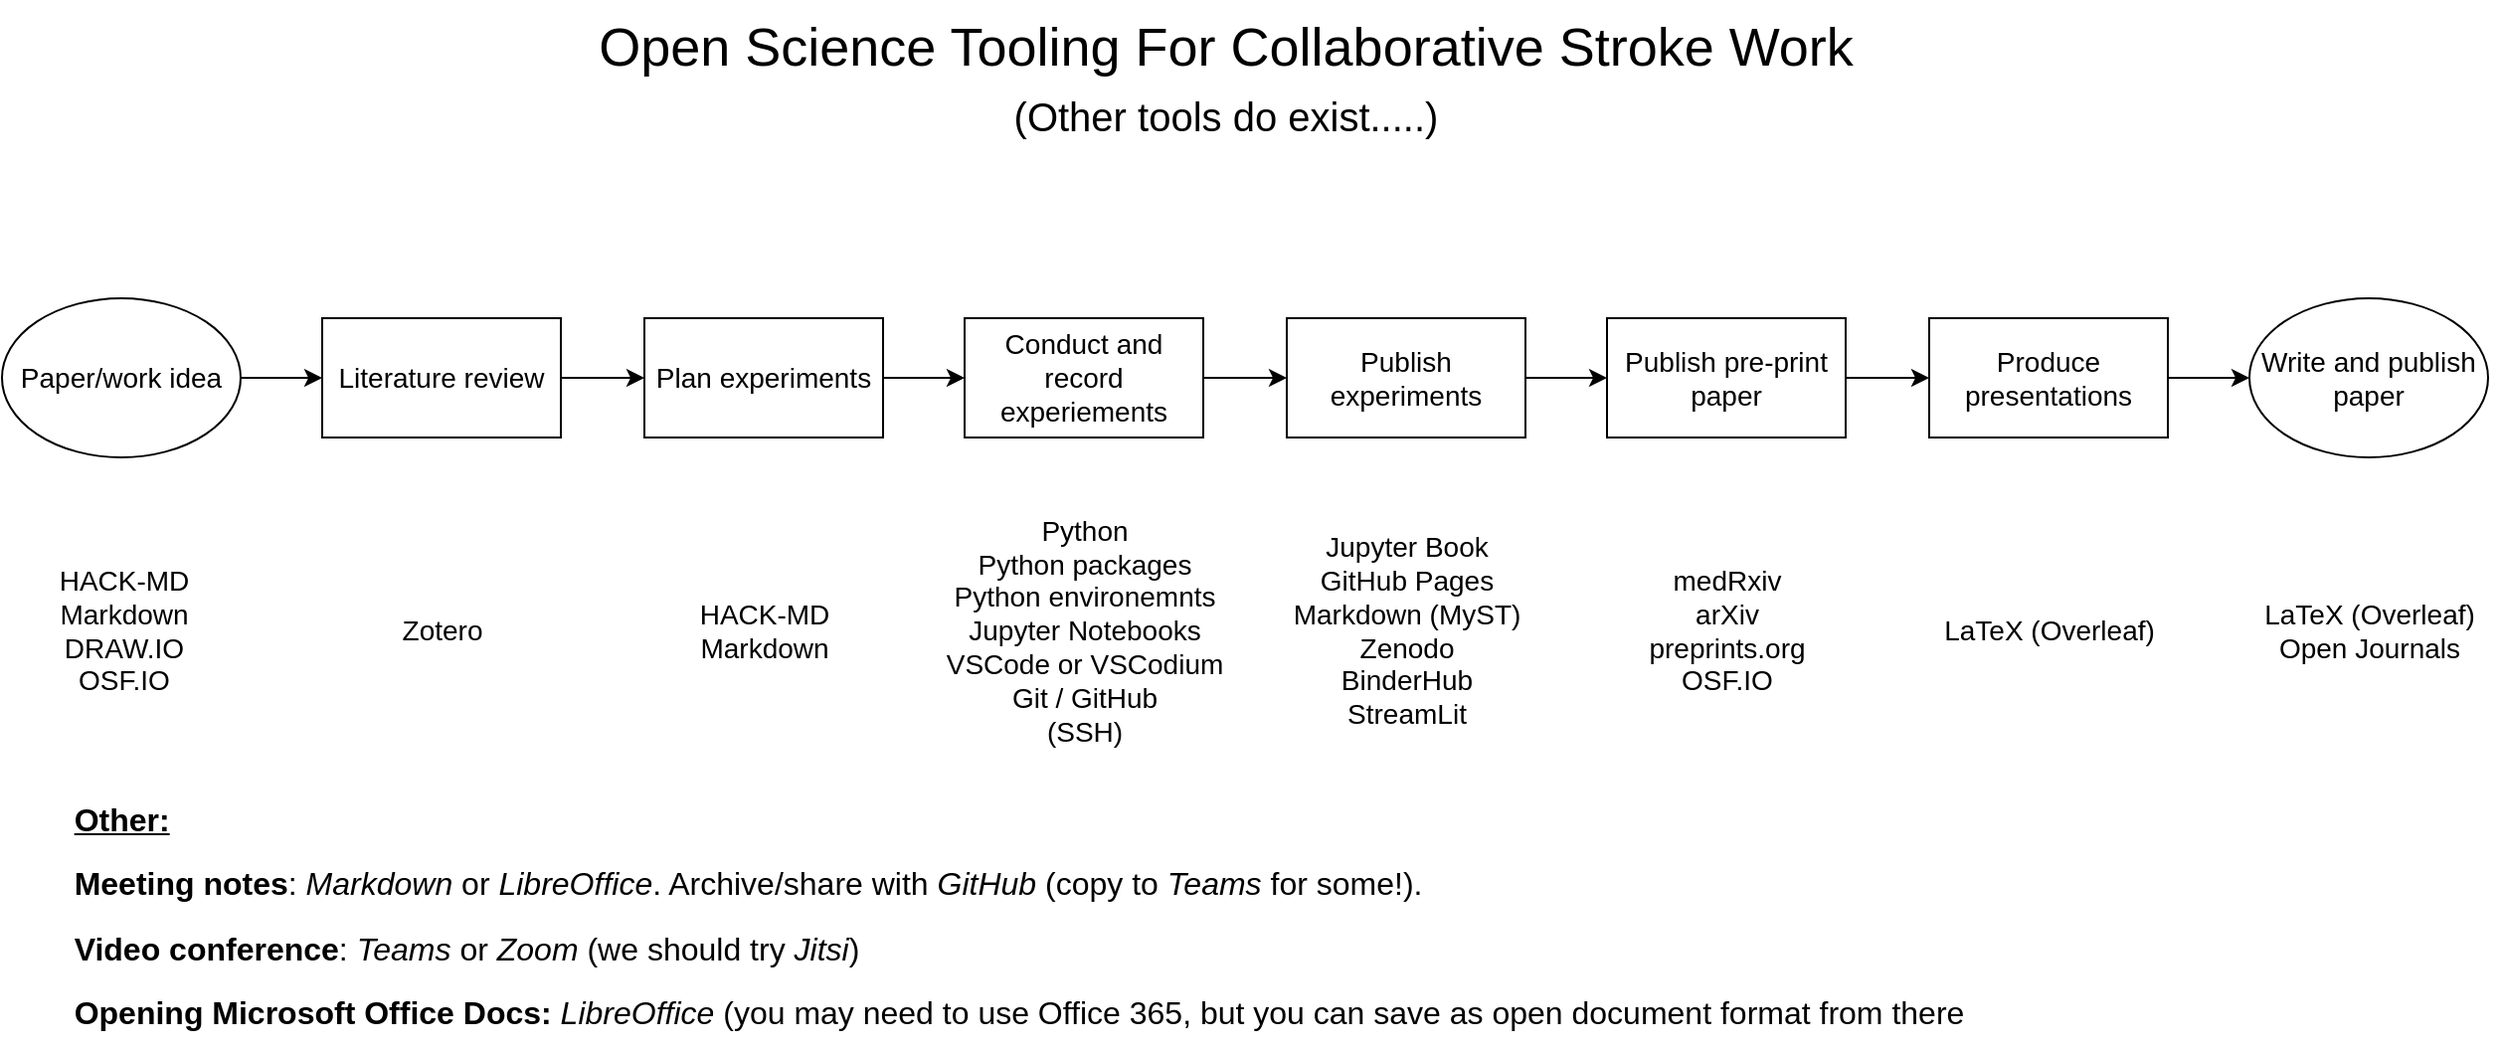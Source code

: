 <mxfile version="20.3.0" type="device" pages="2"><diagram id="dKUSh57VOA2sfUO2Z7Is" name="Page-1"><mxGraphModel dx="1414" dy="925" grid="1" gridSize="10" guides="1" tooltips="1" connect="1" arrows="1" fold="1" page="1" pageScale="1" pageWidth="1169" pageHeight="827" math="0" shadow="0"><root><mxCell id="0"/><mxCell id="1" parent="0"/><mxCell id="UFv1Zv1Rs2Mn2wNrNN4A-9" value="" style="edgeStyle=orthogonalEdgeStyle;rounded=0;orthogonalLoop=1;jettySize=auto;html=1;fontSize=14;" parent="1" source="UFv1Zv1Rs2Mn2wNrNN4A-1" target="UFv1Zv1Rs2Mn2wNrNN4A-2" edge="1"><mxGeometry relative="1" as="geometry"/></mxCell><mxCell id="UFv1Zv1Rs2Mn2wNrNN4A-1" value="Paper/work idea" style="ellipse;whiteSpace=wrap;html=1;fontSize=14;" parent="1" vertex="1"><mxGeometry x="40" y="190" width="120" height="80" as="geometry"/></mxCell><mxCell id="UFv1Zv1Rs2Mn2wNrNN4A-10" value="" style="edgeStyle=orthogonalEdgeStyle;rounded=0;orthogonalLoop=1;jettySize=auto;html=1;fontSize=14;" parent="1" source="UFv1Zv1Rs2Mn2wNrNN4A-2" target="UFv1Zv1Rs2Mn2wNrNN4A-3" edge="1"><mxGeometry relative="1" as="geometry"/></mxCell><mxCell id="UFv1Zv1Rs2Mn2wNrNN4A-2" value="Literature review" style="rounded=0;whiteSpace=wrap;html=1;fontSize=14;" parent="1" vertex="1"><mxGeometry x="201" y="200" width="120" height="60" as="geometry"/></mxCell><mxCell id="UFv1Zv1Rs2Mn2wNrNN4A-11" value="" style="edgeStyle=orthogonalEdgeStyle;rounded=0;orthogonalLoop=1;jettySize=auto;html=1;fontSize=14;" parent="1" source="UFv1Zv1Rs2Mn2wNrNN4A-3" target="UFv1Zv1Rs2Mn2wNrNN4A-4" edge="1"><mxGeometry relative="1" as="geometry"/></mxCell><mxCell id="UFv1Zv1Rs2Mn2wNrNN4A-3" value="Plan experiments" style="rounded=0;whiteSpace=wrap;html=1;fontSize=14;" parent="1" vertex="1"><mxGeometry x="363" y="200" width="120" height="60" as="geometry"/></mxCell><mxCell id="UFv1Zv1Rs2Mn2wNrNN4A-12" value="" style="edgeStyle=orthogonalEdgeStyle;rounded=0;orthogonalLoop=1;jettySize=auto;html=1;fontSize=14;" parent="1" source="UFv1Zv1Rs2Mn2wNrNN4A-4" target="UFv1Zv1Rs2Mn2wNrNN4A-5" edge="1"><mxGeometry relative="1" as="geometry"/></mxCell><mxCell id="UFv1Zv1Rs2Mn2wNrNN4A-4" value="Conduct and record experiements" style="rounded=0;whiteSpace=wrap;html=1;fontSize=14;" parent="1" vertex="1"><mxGeometry x="524" y="200" width="120" height="60" as="geometry"/></mxCell><mxCell id="UFv1Zv1Rs2Mn2wNrNN4A-13" value="" style="edgeStyle=orthogonalEdgeStyle;rounded=0;orthogonalLoop=1;jettySize=auto;html=1;fontSize=14;" parent="1" source="UFv1Zv1Rs2Mn2wNrNN4A-5" target="UFv1Zv1Rs2Mn2wNrNN4A-6" edge="1"><mxGeometry relative="1" as="geometry"/></mxCell><mxCell id="UFv1Zv1Rs2Mn2wNrNN4A-5" value="Publish experiments" style="rounded=0;whiteSpace=wrap;html=1;fontSize=14;" parent="1" vertex="1"><mxGeometry x="686" y="200" width="120" height="60" as="geometry"/></mxCell><mxCell id="UFv1Zv1Rs2Mn2wNrNN4A-14" value="" style="edgeStyle=orthogonalEdgeStyle;rounded=0;orthogonalLoop=1;jettySize=auto;html=1;fontSize=14;" parent="1" source="UFv1Zv1Rs2Mn2wNrNN4A-6" target="UFv1Zv1Rs2Mn2wNrNN4A-7" edge="1"><mxGeometry relative="1" as="geometry"/></mxCell><mxCell id="UFv1Zv1Rs2Mn2wNrNN4A-6" value="Publish pre-print paper" style="rounded=0;whiteSpace=wrap;html=1;fontSize=14;" parent="1" vertex="1"><mxGeometry x="847" y="200" width="120" height="60" as="geometry"/></mxCell><mxCell id="UFv1Zv1Rs2Mn2wNrNN4A-15" value="" style="edgeStyle=orthogonalEdgeStyle;rounded=0;orthogonalLoop=1;jettySize=auto;html=1;fontSize=14;" parent="1" source="UFv1Zv1Rs2Mn2wNrNN4A-7" target="UFv1Zv1Rs2Mn2wNrNN4A-8" edge="1"><mxGeometry relative="1" as="geometry"/></mxCell><mxCell id="UFv1Zv1Rs2Mn2wNrNN4A-7" value="Produce presentations" style="rounded=0;whiteSpace=wrap;html=1;fontSize=14;" parent="1" vertex="1"><mxGeometry x="1009" y="200" width="120" height="60" as="geometry"/></mxCell><mxCell id="UFv1Zv1Rs2Mn2wNrNN4A-8" value="Write and publish paper" style="ellipse;whiteSpace=wrap;html=1;fontSize=14;" parent="1" vertex="1"><mxGeometry x="1170" y="190" width="120" height="80" as="geometry"/></mxCell><mxCell id="UFv1Zv1Rs2Mn2wNrNN4A-19" value="HACK-MD&lt;br&gt;Markdown&lt;br&gt;DRAW.IO&lt;br&gt;OSF.IO" style="text;html=1;resizable=0;autosize=1;align=center;verticalAlign=middle;points=[];fillColor=none;strokeColor=none;rounded=0;fontSize=14;" parent="1" vertex="1"><mxGeometry x="56" y="317" width="90" height="80" as="geometry"/></mxCell><mxCell id="UFv1Zv1Rs2Mn2wNrNN4A-20" value="Zotero" style="text;html=1;resizable=0;autosize=1;align=center;verticalAlign=middle;points=[];fillColor=none;strokeColor=none;rounded=0;fontSize=14;" parent="1" vertex="1"><mxGeometry x="231" y="342" width="60" height="30" as="geometry"/></mxCell><mxCell id="UFv1Zv1Rs2Mn2wNrNN4A-21" value="HACK-MD&lt;br&gt;Markdown" style="text;html=1;resizable=0;autosize=1;align=center;verticalAlign=middle;points=[];fillColor=none;strokeColor=none;rounded=0;fontSize=14;" parent="1" vertex="1"><mxGeometry x="378" y="332" width="90" height="50" as="geometry"/></mxCell><mxCell id="UFv1Zv1Rs2Mn2wNrNN4A-22" value="&amp;nbsp;" style="text;html=1;resizable=0;autosize=1;align=center;verticalAlign=middle;points=[];fillColor=none;strokeColor=none;rounded=0;fontSize=14;" parent="1" vertex="1"><mxGeometry x="775" y="462" width="30" height="30" as="geometry"/></mxCell><mxCell id="owohtOv76mZfJs-W6ZNu-1" value="Python&lt;br&gt;Python packages&lt;br&gt;Python environemnts&lt;br&gt;Jupyter Notebooks&lt;br&gt;VSCode or VSCodium&lt;br&gt;Git / GitHub&lt;br&gt;(SSH)" style="text;html=1;resizable=0;autosize=1;align=center;verticalAlign=middle;points=[];fillColor=none;strokeColor=none;rounded=0;fontSize=14;" parent="1" vertex="1"><mxGeometry x="504" y="292" width="160" height="130" as="geometry"/></mxCell><mxCell id="owohtOv76mZfJs-W6ZNu-2" value="Jupyter Book&lt;br&gt;GitHub Pages&lt;br&gt;Markdown (MyST)&lt;br&gt;Zenodo&lt;br&gt;BinderHub&lt;br&gt;StreamLit" style="text;html=1;resizable=0;autosize=1;align=center;verticalAlign=middle;points=[];fillColor=none;strokeColor=none;rounded=0;fontSize=14;" parent="1" vertex="1"><mxGeometry x="676" y="302" width="140" height="110" as="geometry"/></mxCell><mxCell id="owohtOv76mZfJs-W6ZNu-3" value="medRxiv&lt;br&gt;arXiv&lt;br&gt;preprints.org&lt;br&gt;OSF.IO&lt;br&gt;" style="text;html=1;resizable=0;autosize=1;align=center;verticalAlign=middle;points=[];fillColor=none;strokeColor=none;rounded=0;fontSize=14;" parent="1" vertex="1"><mxGeometry x="857" y="317" width="100" height="80" as="geometry"/></mxCell><mxCell id="owohtOv76mZfJs-W6ZNu-4" value="LaTeX (Overleaf)" style="text;html=1;resizable=0;autosize=1;align=center;verticalAlign=middle;points=[];fillColor=none;strokeColor=none;rounded=0;fontSize=14;" parent="1" vertex="1"><mxGeometry x="1004" y="342" width="130" height="30" as="geometry"/></mxCell><mxCell id="owohtOv76mZfJs-W6ZNu-5" value="LaTeX (Overleaf)&lt;br&gt;Open Journals" style="text;html=1;resizable=0;autosize=1;align=center;verticalAlign=middle;points=[];fillColor=none;strokeColor=none;rounded=0;fontSize=14;" parent="1" vertex="1"><mxGeometry x="1165" y="332" width="130" height="50" as="geometry"/></mxCell><mxCell id="owohtOv76mZfJs-W6ZNu-6" value="Open Science Tooling For Collaborative Stroke Work&lt;br style=&quot;font-size: 26px;&quot;&gt;&lt;font style=&quot;font-size: 20px;&quot;&gt;(Other tools do exist.....)&lt;/font&gt;" style="text;html=1;resizable=0;autosize=1;align=center;verticalAlign=middle;points=[];fillColor=none;strokeColor=none;rounded=0;fontSize=27;" parent="1" vertex="1"><mxGeometry x="330" y="40" width="650" height="80" as="geometry"/></mxCell><mxCell id="owohtOv76mZfJs-W6ZNu-7" value="&lt;div style=&quot;text-align: left;&quot;&gt;&lt;span style=&quot;background-color: initial;&quot;&gt;&lt;font style=&quot;font-size: 16px;&quot;&gt;&lt;b&gt;&lt;u&gt;Other:&lt;/u&gt;&lt;/b&gt;&lt;/font&gt;&lt;/span&gt;&lt;/div&gt;&lt;div style=&quot;text-align: left;&quot;&gt;&lt;span style=&quot;background-color: initial;&quot;&gt;&lt;font style=&quot;font-size: 16px;&quot;&gt;&lt;b&gt;Meeting notes&lt;/b&gt;: &lt;i&gt;Markdown&lt;/i&gt; or &lt;i&gt;LibreOffice&lt;/i&gt;. Archive/share with &lt;i&gt;GitHub&lt;/i&gt; (copy to &lt;i&gt;Teams&lt;/i&gt; for some!).&lt;/font&gt;&lt;/span&gt;&lt;/div&gt;&lt;div style=&quot;text-align: left;&quot;&gt;&lt;span style=&quot;background-color: initial;&quot;&gt;&lt;font style=&quot;font-size: 16px;&quot;&gt;&lt;b&gt;Video conference&lt;/b&gt;: &lt;i&gt;Teams&lt;/i&gt; or &lt;i&gt;Zoom&lt;/i&gt; (we should try &lt;i&gt;Jitsi&lt;/i&gt;)&lt;/font&gt;&lt;/span&gt;&lt;/div&gt;&lt;div style=&quot;text-align: left;&quot;&gt;&lt;span style=&quot;font-size: 16px;&quot;&gt;&lt;b&gt;Opening Microsoft Office Docs: &lt;/b&gt;&lt;i&gt;LibreOffice&lt;/i&gt;&amp;nbsp;(you may need to use Office 365, but you can save as open document format from there&lt;/span&gt;&lt;/div&gt;" style="text;html=1;resizable=0;autosize=1;align=center;verticalAlign=middle;points=[];fillColor=none;strokeColor=none;rounded=0;fontSize=27;" parent="1" vertex="1"><mxGeometry x="66" y="427" width="970" height="140" as="geometry"/></mxCell></root></mxGraphModel></diagram><diagram id="Cs4a_9-aFStxm0SM_tek" name="Page-2"><mxGraphModel dx="2020" dy="1321" grid="1" gridSize="10" guides="1" tooltips="1" connect="1" arrows="1" fold="1" page="1" pageScale="1" pageWidth="827" pageHeight="1169" math="0" shadow="0"><root><mxCell id="0"/><mxCell id="1" parent="0"/><mxCell id="tPyM3pNPsroeyqBB-akK-1" value="" style="edgeStyle=orthogonalEdgeStyle;rounded=0;orthogonalLoop=1;jettySize=auto;html=1;fontSize=14;" edge="1" parent="1" source="tPyM3pNPsroeyqBB-akK-2" target="tPyM3pNPsroeyqBB-akK-4"><mxGeometry relative="1" as="geometry"/></mxCell><mxCell id="tPyM3pNPsroeyqBB-akK-2" value="Paper/work idea" style="ellipse;whiteSpace=wrap;html=1;fontSize=14;" vertex="1" parent="1"><mxGeometry x="40" y="190" width="120" height="80" as="geometry"/></mxCell><mxCell id="tPyM3pNPsroeyqBB-akK-3" value="" style="edgeStyle=orthogonalEdgeStyle;rounded=0;orthogonalLoop=1;jettySize=auto;html=1;fontSize=14;" edge="1" parent="1" source="tPyM3pNPsroeyqBB-akK-4" target="tPyM3pNPsroeyqBB-akK-6"><mxGeometry relative="1" as="geometry"/></mxCell><mxCell id="tPyM3pNPsroeyqBB-akK-4" value="Literature review" style="rounded=0;whiteSpace=wrap;html=1;fontSize=14;" vertex="1" parent="1"><mxGeometry x="201" y="200" width="120" height="60" as="geometry"/></mxCell><mxCell id="tPyM3pNPsroeyqBB-akK-5" value="" style="edgeStyle=orthogonalEdgeStyle;rounded=0;orthogonalLoop=1;jettySize=auto;html=1;fontSize=14;" edge="1" parent="1" source="tPyM3pNPsroeyqBB-akK-6" target="tPyM3pNPsroeyqBB-akK-8"><mxGeometry relative="1" as="geometry"/></mxCell><mxCell id="tPyM3pNPsroeyqBB-akK-6" value="Plan experiments" style="rounded=0;whiteSpace=wrap;html=1;fontSize=14;" vertex="1" parent="1"><mxGeometry x="363" y="200" width="120" height="60" as="geometry"/></mxCell><mxCell id="tPyM3pNPsroeyqBB-akK-26" style="edgeStyle=orthogonalEdgeStyle;rounded=0;orthogonalLoop=1;jettySize=auto;html=1;exitX=1;exitY=0.5;exitDx=0;exitDy=0;" edge="1" parent="1" source="tPyM3pNPsroeyqBB-akK-8" target="tPyM3pNPsroeyqBB-akK-10"><mxGeometry relative="1" as="geometry"><Array as="points"><mxPoint x="664" y="230"/><mxPoint x="664" y="440"/><mxPoint x="126" y="440"/></Array></mxGeometry></mxCell><mxCell id="tPyM3pNPsroeyqBB-akK-8" value="Conduct and record experiements" style="rounded=0;whiteSpace=wrap;html=1;fontSize=14;" vertex="1" parent="1"><mxGeometry x="524" y="200" width="120" height="60" as="geometry"/></mxCell><mxCell id="tPyM3pNPsroeyqBB-akK-9" value="" style="edgeStyle=orthogonalEdgeStyle;rounded=0;orthogonalLoop=1;jettySize=auto;html=1;fontSize=14;" edge="1" parent="1" source="tPyM3pNPsroeyqBB-akK-10" target="tPyM3pNPsroeyqBB-akK-12"><mxGeometry relative="1" as="geometry"/></mxCell><mxCell id="tPyM3pNPsroeyqBB-akK-10" value="Publish experiments" style="rounded=0;whiteSpace=wrap;html=1;fontSize=14;" vertex="1" parent="1"><mxGeometry x="66" y="501" width="120" height="60" as="geometry"/></mxCell><mxCell id="tPyM3pNPsroeyqBB-akK-11" value="" style="edgeStyle=orthogonalEdgeStyle;rounded=0;orthogonalLoop=1;jettySize=auto;html=1;fontSize=14;" edge="1" parent="1" source="tPyM3pNPsroeyqBB-akK-12" target="tPyM3pNPsroeyqBB-akK-14"><mxGeometry relative="1" as="geometry"/></mxCell><mxCell id="tPyM3pNPsroeyqBB-akK-12" value="Publish pre-print paper" style="rounded=0;whiteSpace=wrap;html=1;fontSize=14;" vertex="1" parent="1"><mxGeometry x="227" y="501" width="120" height="60" as="geometry"/></mxCell><mxCell id="tPyM3pNPsroeyqBB-akK-13" value="" style="edgeStyle=orthogonalEdgeStyle;rounded=0;orthogonalLoop=1;jettySize=auto;html=1;fontSize=14;" edge="1" parent="1" source="tPyM3pNPsroeyqBB-akK-14" target="tPyM3pNPsroeyqBB-akK-15"><mxGeometry relative="1" as="geometry"/></mxCell><mxCell id="tPyM3pNPsroeyqBB-akK-14" value="Produce presentations" style="rounded=0;whiteSpace=wrap;html=1;fontSize=14;" vertex="1" parent="1"><mxGeometry x="389" y="501" width="120" height="60" as="geometry"/></mxCell><mxCell id="tPyM3pNPsroeyqBB-akK-15" value="Write and publish paper" style="ellipse;whiteSpace=wrap;html=1;fontSize=14;" vertex="1" parent="1"><mxGeometry x="550" y="491" width="120" height="80" as="geometry"/></mxCell><mxCell id="tPyM3pNPsroeyqBB-akK-16" value="HACK-MD&lt;br&gt;Markdown&lt;br&gt;DRAW.IO&lt;br&gt;OSF.IO" style="text;html=1;resizable=0;autosize=1;align=center;verticalAlign=middle;points=[];fillColor=none;strokeColor=none;rounded=0;fontSize=14;" vertex="1" parent="1"><mxGeometry x="56" y="287" width="90" height="80" as="geometry"/></mxCell><mxCell id="tPyM3pNPsroeyqBB-akK-17" value="Zotero" style="text;html=1;resizable=0;autosize=1;align=center;verticalAlign=middle;points=[];fillColor=none;strokeColor=none;rounded=0;fontSize=14;" vertex="1" parent="1"><mxGeometry x="231" y="312" width="60" height="30" as="geometry"/></mxCell><mxCell id="tPyM3pNPsroeyqBB-akK-18" value="HACK-MD&lt;br&gt;Markdown" style="text;html=1;resizable=0;autosize=1;align=center;verticalAlign=middle;points=[];fillColor=none;strokeColor=none;rounded=0;fontSize=14;" vertex="1" parent="1"><mxGeometry x="378" y="302" width="90" height="50" as="geometry"/></mxCell><mxCell id="tPyM3pNPsroeyqBB-akK-19" value="&amp;nbsp;" style="text;html=1;resizable=0;autosize=1;align=center;verticalAlign=middle;points=[];fillColor=none;strokeColor=none;rounded=0;fontSize=14;" vertex="1" parent="1"><mxGeometry x="775" y="462" width="30" height="30" as="geometry"/></mxCell><mxCell id="tPyM3pNPsroeyqBB-akK-20" value="Python&lt;br&gt;Python packages&lt;br&gt;Python environemnts&lt;br&gt;Jupyter Notebooks&lt;br&gt;VSCode or VSCodium&lt;br&gt;Git / GitHub&lt;br&gt;(SSH)" style="text;html=1;resizable=0;autosize=1;align=center;verticalAlign=middle;points=[];fillColor=none;strokeColor=none;rounded=0;fontSize=14;" vertex="1" parent="1"><mxGeometry x="504" y="262" width="160" height="130" as="geometry"/></mxCell><mxCell id="tPyM3pNPsroeyqBB-akK-21" value="Jupyter Book&lt;br&gt;GitHub Pages&lt;br&gt;Markdown (MyST)&lt;br&gt;Zenodo&lt;br&gt;BinderHub&lt;br&gt;StreamLit" style="text;html=1;resizable=0;autosize=1;align=center;verticalAlign=middle;points=[];fillColor=none;strokeColor=none;rounded=0;fontSize=14;" vertex="1" parent="1"><mxGeometry x="56" y="579" width="140" height="110" as="geometry"/></mxCell><mxCell id="tPyM3pNPsroeyqBB-akK-22" value="medRxiv&lt;br&gt;arXiv&lt;br&gt;preprints.org&lt;br&gt;OSF.IO&lt;br&gt;" style="text;html=1;resizable=0;autosize=1;align=center;verticalAlign=middle;points=[];fillColor=none;strokeColor=none;rounded=0;fontSize=14;" vertex="1" parent="1"><mxGeometry x="237" y="594" width="100" height="80" as="geometry"/></mxCell><mxCell id="tPyM3pNPsroeyqBB-akK-23" value="LaTeX (Overleaf)" style="text;html=1;resizable=0;autosize=1;align=center;verticalAlign=middle;points=[];fillColor=none;strokeColor=none;rounded=0;fontSize=14;" vertex="1" parent="1"><mxGeometry x="384" y="619" width="130" height="30" as="geometry"/></mxCell><mxCell id="tPyM3pNPsroeyqBB-akK-24" value="LaTeX (Overleaf)&lt;br&gt;Open Journals" style="text;html=1;resizable=0;autosize=1;align=center;verticalAlign=middle;points=[];fillColor=none;strokeColor=none;rounded=0;fontSize=14;" vertex="1" parent="1"><mxGeometry x="545" y="609" width="130" height="50" as="geometry"/></mxCell></root></mxGraphModel></diagram></mxfile>